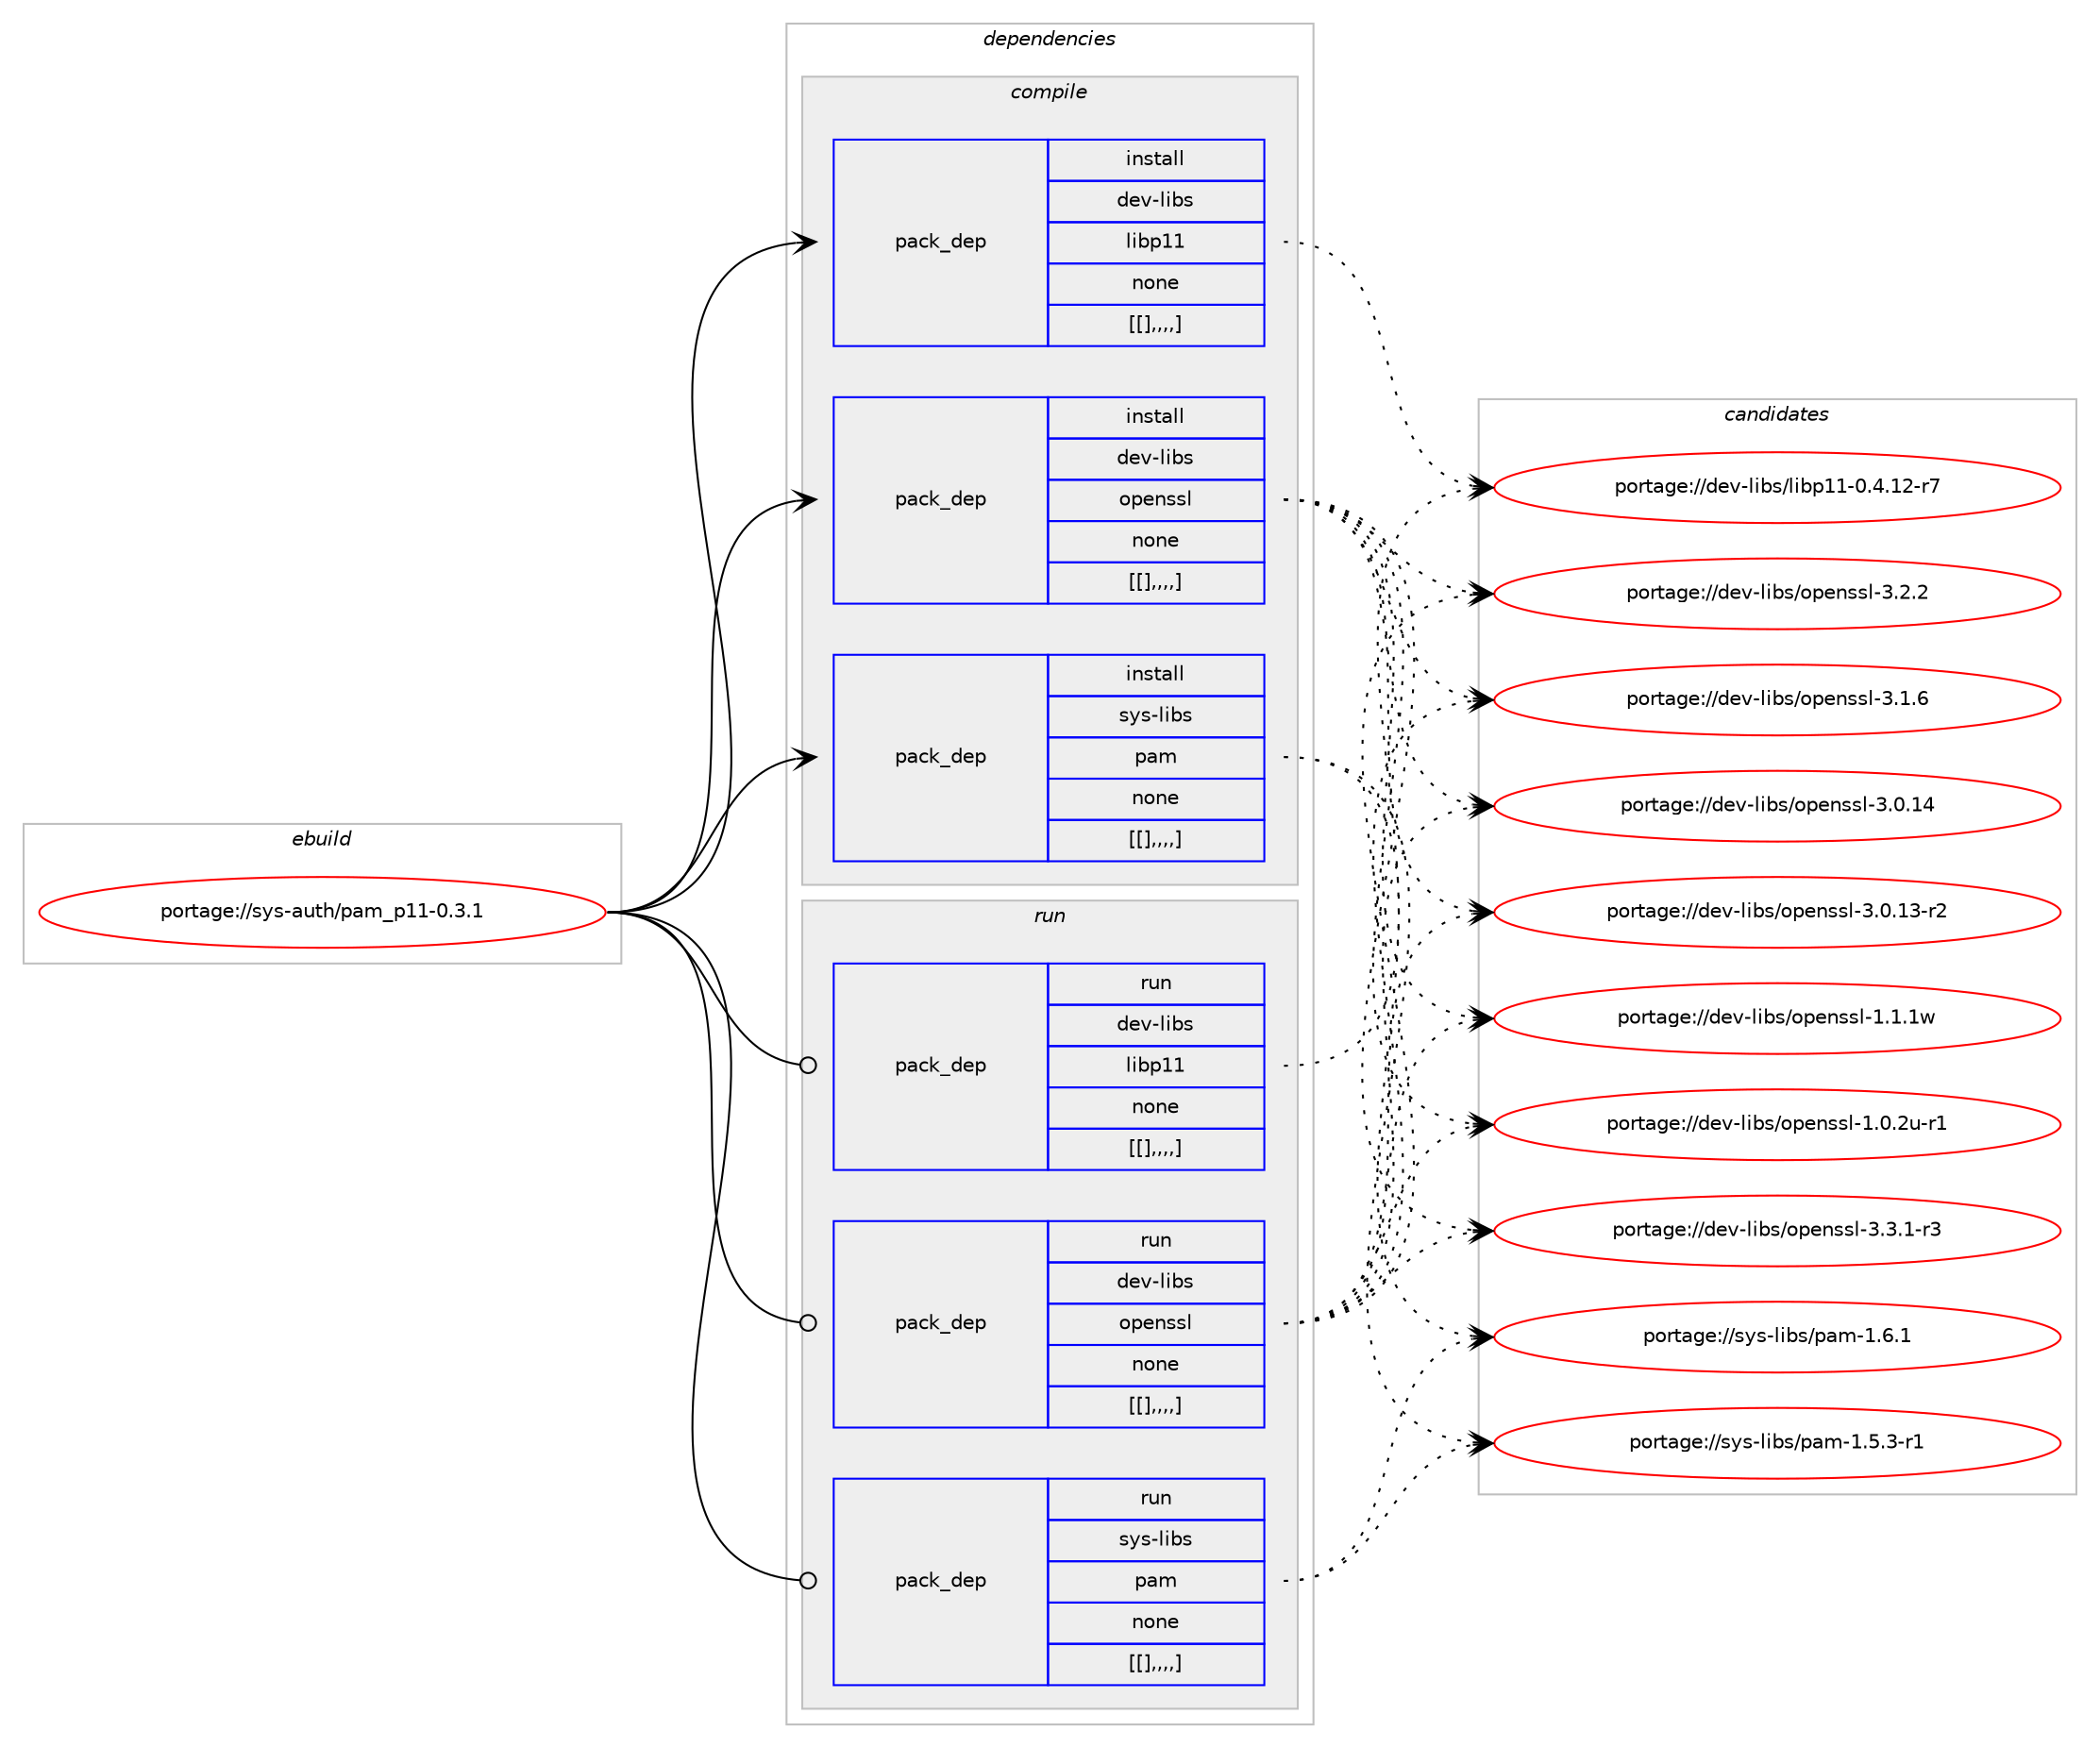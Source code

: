 digraph prolog {

# *************
# Graph options
# *************

newrank=true;
concentrate=true;
compound=true;
graph [rankdir=LR,fontname=Helvetica,fontsize=10,ranksep=1.5];#, ranksep=2.5, nodesep=0.2];
edge  [arrowhead=vee];
node  [fontname=Helvetica,fontsize=10];

# **********
# The ebuild
# **********

subgraph cluster_leftcol {
color=gray;
label=<<i>ebuild</i>>;
id [label="portage://sys-auth/pam_p11-0.3.1", color=red, width=4, href="../sys-auth/pam_p11-0.3.1.svg"];
}

# ****************
# The dependencies
# ****************

subgraph cluster_midcol {
color=gray;
label=<<i>dependencies</i>>;
subgraph cluster_compile {
fillcolor="#eeeeee";
style=filled;
label=<<i>compile</i>>;
subgraph pack323337 {
dependency443887 [label=<<TABLE BORDER="0" CELLBORDER="1" CELLSPACING="0" CELLPADDING="4" WIDTH="220"><TR><TD ROWSPAN="6" CELLPADDING="30">pack_dep</TD></TR><TR><TD WIDTH="110">install</TD></TR><TR><TD>dev-libs</TD></TR><TR><TD>libp11</TD></TR><TR><TD>none</TD></TR><TR><TD>[[],,,,]</TD></TR></TABLE>>, shape=none, color=blue];
}
id:e -> dependency443887:w [weight=20,style="solid",arrowhead="vee"];
subgraph pack323338 {
dependency443888 [label=<<TABLE BORDER="0" CELLBORDER="1" CELLSPACING="0" CELLPADDING="4" WIDTH="220"><TR><TD ROWSPAN="6" CELLPADDING="30">pack_dep</TD></TR><TR><TD WIDTH="110">install</TD></TR><TR><TD>dev-libs</TD></TR><TR><TD>openssl</TD></TR><TR><TD>none</TD></TR><TR><TD>[[],,,,]</TD></TR></TABLE>>, shape=none, color=blue];
}
id:e -> dependency443888:w [weight=20,style="solid",arrowhead="vee"];
subgraph pack323339 {
dependency443889 [label=<<TABLE BORDER="0" CELLBORDER="1" CELLSPACING="0" CELLPADDING="4" WIDTH="220"><TR><TD ROWSPAN="6" CELLPADDING="30">pack_dep</TD></TR><TR><TD WIDTH="110">install</TD></TR><TR><TD>sys-libs</TD></TR><TR><TD>pam</TD></TR><TR><TD>none</TD></TR><TR><TD>[[],,,,]</TD></TR></TABLE>>, shape=none, color=blue];
}
id:e -> dependency443889:w [weight=20,style="solid",arrowhead="vee"];
}
subgraph cluster_compileandrun {
fillcolor="#eeeeee";
style=filled;
label=<<i>compile and run</i>>;
}
subgraph cluster_run {
fillcolor="#eeeeee";
style=filled;
label=<<i>run</i>>;
subgraph pack323340 {
dependency443890 [label=<<TABLE BORDER="0" CELLBORDER="1" CELLSPACING="0" CELLPADDING="4" WIDTH="220"><TR><TD ROWSPAN="6" CELLPADDING="30">pack_dep</TD></TR><TR><TD WIDTH="110">run</TD></TR><TR><TD>dev-libs</TD></TR><TR><TD>libp11</TD></TR><TR><TD>none</TD></TR><TR><TD>[[],,,,]</TD></TR></TABLE>>, shape=none, color=blue];
}
id:e -> dependency443890:w [weight=20,style="solid",arrowhead="odot"];
subgraph pack323341 {
dependency443891 [label=<<TABLE BORDER="0" CELLBORDER="1" CELLSPACING="0" CELLPADDING="4" WIDTH="220"><TR><TD ROWSPAN="6" CELLPADDING="30">pack_dep</TD></TR><TR><TD WIDTH="110">run</TD></TR><TR><TD>dev-libs</TD></TR><TR><TD>openssl</TD></TR><TR><TD>none</TD></TR><TR><TD>[[],,,,]</TD></TR></TABLE>>, shape=none, color=blue];
}
id:e -> dependency443891:w [weight=20,style="solid",arrowhead="odot"];
subgraph pack323342 {
dependency443892 [label=<<TABLE BORDER="0" CELLBORDER="1" CELLSPACING="0" CELLPADDING="4" WIDTH="220"><TR><TD ROWSPAN="6" CELLPADDING="30">pack_dep</TD></TR><TR><TD WIDTH="110">run</TD></TR><TR><TD>sys-libs</TD></TR><TR><TD>pam</TD></TR><TR><TD>none</TD></TR><TR><TD>[[],,,,]</TD></TR></TABLE>>, shape=none, color=blue];
}
id:e -> dependency443892:w [weight=20,style="solid",arrowhead="odot"];
}
}

# **************
# The candidates
# **************

subgraph cluster_choices {
rank=same;
color=gray;
label=<<i>candidates</i>>;

subgraph choice323337 {
color=black;
nodesep=1;
choice100101118451081059811547108105981124949454846524649504511455 [label="portage://dev-libs/libp11-0.4.12-r7", color=red, width=4,href="../dev-libs/libp11-0.4.12-r7.svg"];
dependency443887:e -> choice100101118451081059811547108105981124949454846524649504511455:w [style=dotted,weight="100"];
}
subgraph choice323338 {
color=black;
nodesep=1;
choice1001011184510810598115471111121011101151151084551465146494511451 [label="portage://dev-libs/openssl-3.3.1-r3", color=red, width=4,href="../dev-libs/openssl-3.3.1-r3.svg"];
choice100101118451081059811547111112101110115115108455146504650 [label="portage://dev-libs/openssl-3.2.2", color=red, width=4,href="../dev-libs/openssl-3.2.2.svg"];
choice100101118451081059811547111112101110115115108455146494654 [label="portage://dev-libs/openssl-3.1.6", color=red, width=4,href="../dev-libs/openssl-3.1.6.svg"];
choice10010111845108105981154711111210111011511510845514648464952 [label="portage://dev-libs/openssl-3.0.14", color=red, width=4,href="../dev-libs/openssl-3.0.14.svg"];
choice100101118451081059811547111112101110115115108455146484649514511450 [label="portage://dev-libs/openssl-3.0.13-r2", color=red, width=4,href="../dev-libs/openssl-3.0.13-r2.svg"];
choice100101118451081059811547111112101110115115108454946494649119 [label="portage://dev-libs/openssl-1.1.1w", color=red, width=4,href="../dev-libs/openssl-1.1.1w.svg"];
choice1001011184510810598115471111121011101151151084549464846501174511449 [label="portage://dev-libs/openssl-1.0.2u-r1", color=red, width=4,href="../dev-libs/openssl-1.0.2u-r1.svg"];
dependency443888:e -> choice1001011184510810598115471111121011101151151084551465146494511451:w [style=dotted,weight="100"];
dependency443888:e -> choice100101118451081059811547111112101110115115108455146504650:w [style=dotted,weight="100"];
dependency443888:e -> choice100101118451081059811547111112101110115115108455146494654:w [style=dotted,weight="100"];
dependency443888:e -> choice10010111845108105981154711111210111011511510845514648464952:w [style=dotted,weight="100"];
dependency443888:e -> choice100101118451081059811547111112101110115115108455146484649514511450:w [style=dotted,weight="100"];
dependency443888:e -> choice100101118451081059811547111112101110115115108454946494649119:w [style=dotted,weight="100"];
dependency443888:e -> choice1001011184510810598115471111121011101151151084549464846501174511449:w [style=dotted,weight="100"];
}
subgraph choice323339 {
color=black;
nodesep=1;
choice11512111545108105981154711297109454946544649 [label="portage://sys-libs/pam-1.6.1", color=red, width=4,href="../sys-libs/pam-1.6.1.svg"];
choice115121115451081059811547112971094549465346514511449 [label="portage://sys-libs/pam-1.5.3-r1", color=red, width=4,href="../sys-libs/pam-1.5.3-r1.svg"];
dependency443889:e -> choice11512111545108105981154711297109454946544649:w [style=dotted,weight="100"];
dependency443889:e -> choice115121115451081059811547112971094549465346514511449:w [style=dotted,weight="100"];
}
subgraph choice323340 {
color=black;
nodesep=1;
choice100101118451081059811547108105981124949454846524649504511455 [label="portage://dev-libs/libp11-0.4.12-r7", color=red, width=4,href="../dev-libs/libp11-0.4.12-r7.svg"];
dependency443890:e -> choice100101118451081059811547108105981124949454846524649504511455:w [style=dotted,weight="100"];
}
subgraph choice323341 {
color=black;
nodesep=1;
choice1001011184510810598115471111121011101151151084551465146494511451 [label="portage://dev-libs/openssl-3.3.1-r3", color=red, width=4,href="../dev-libs/openssl-3.3.1-r3.svg"];
choice100101118451081059811547111112101110115115108455146504650 [label="portage://dev-libs/openssl-3.2.2", color=red, width=4,href="../dev-libs/openssl-3.2.2.svg"];
choice100101118451081059811547111112101110115115108455146494654 [label="portage://dev-libs/openssl-3.1.6", color=red, width=4,href="../dev-libs/openssl-3.1.6.svg"];
choice10010111845108105981154711111210111011511510845514648464952 [label="portage://dev-libs/openssl-3.0.14", color=red, width=4,href="../dev-libs/openssl-3.0.14.svg"];
choice100101118451081059811547111112101110115115108455146484649514511450 [label="portage://dev-libs/openssl-3.0.13-r2", color=red, width=4,href="../dev-libs/openssl-3.0.13-r2.svg"];
choice100101118451081059811547111112101110115115108454946494649119 [label="portage://dev-libs/openssl-1.1.1w", color=red, width=4,href="../dev-libs/openssl-1.1.1w.svg"];
choice1001011184510810598115471111121011101151151084549464846501174511449 [label="portage://dev-libs/openssl-1.0.2u-r1", color=red, width=4,href="../dev-libs/openssl-1.0.2u-r1.svg"];
dependency443891:e -> choice1001011184510810598115471111121011101151151084551465146494511451:w [style=dotted,weight="100"];
dependency443891:e -> choice100101118451081059811547111112101110115115108455146504650:w [style=dotted,weight="100"];
dependency443891:e -> choice100101118451081059811547111112101110115115108455146494654:w [style=dotted,weight="100"];
dependency443891:e -> choice10010111845108105981154711111210111011511510845514648464952:w [style=dotted,weight="100"];
dependency443891:e -> choice100101118451081059811547111112101110115115108455146484649514511450:w [style=dotted,weight="100"];
dependency443891:e -> choice100101118451081059811547111112101110115115108454946494649119:w [style=dotted,weight="100"];
dependency443891:e -> choice1001011184510810598115471111121011101151151084549464846501174511449:w [style=dotted,weight="100"];
}
subgraph choice323342 {
color=black;
nodesep=1;
choice11512111545108105981154711297109454946544649 [label="portage://sys-libs/pam-1.6.1", color=red, width=4,href="../sys-libs/pam-1.6.1.svg"];
choice115121115451081059811547112971094549465346514511449 [label="portage://sys-libs/pam-1.5.3-r1", color=red, width=4,href="../sys-libs/pam-1.5.3-r1.svg"];
dependency443892:e -> choice11512111545108105981154711297109454946544649:w [style=dotted,weight="100"];
dependency443892:e -> choice115121115451081059811547112971094549465346514511449:w [style=dotted,weight="100"];
}
}

}
